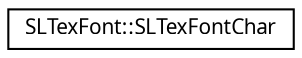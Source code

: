 digraph "Graphical Class Hierarchy"
{
 // LATEX_PDF_SIZE
  edge [fontname="Arial.ttf",fontsize="10",labelfontname="Arial.ttf",labelfontsize="10"];
  node [fontname="Arial.ttf",fontsize="10",shape=record];
  rankdir="LR";
  Node0 [label="SLTexFont::SLTexFontChar",height=0.2,width=0.4,color="black", fillcolor="white", style="filled",URL="$struct_s_l_tex_font_1_1_s_l_tex_font_char.html",tooltip="Single Character info struct w. min. and max. texcoords."];
}
